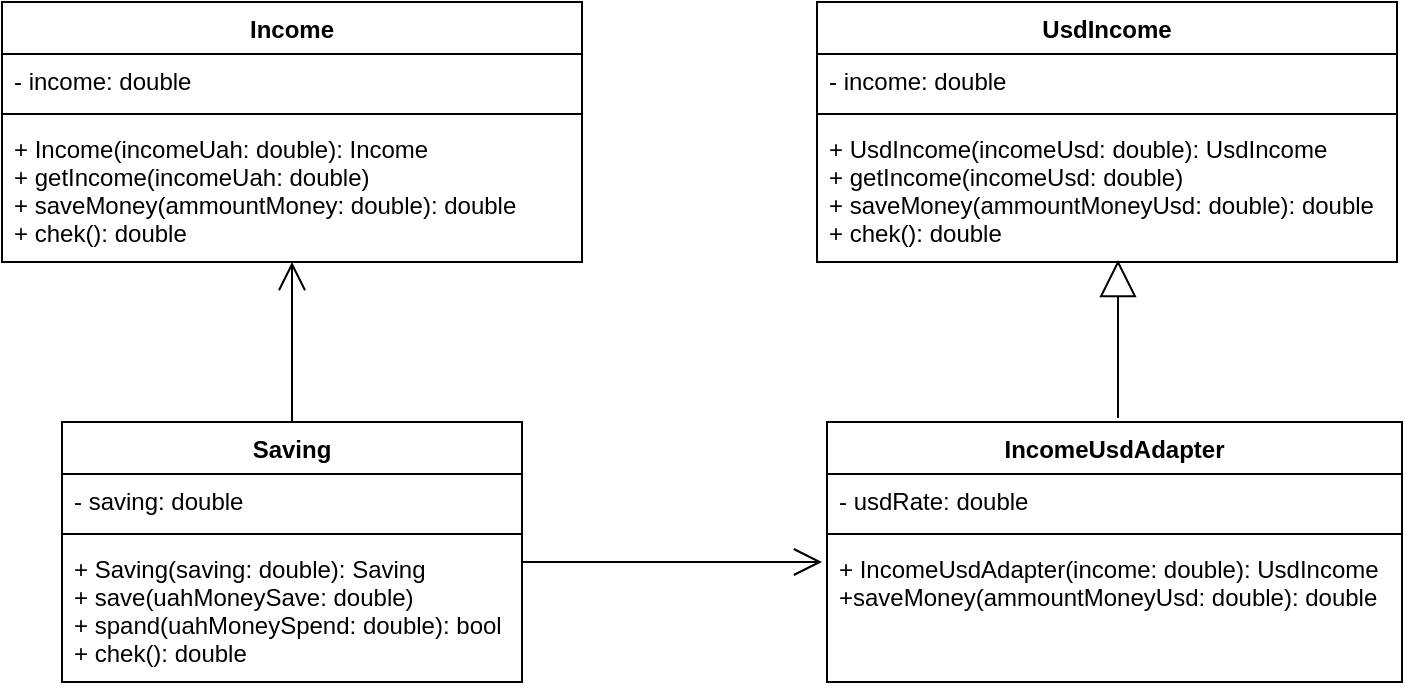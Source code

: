 <mxfile version="14.5.1" type="device"><diagram id="oHWj2prUeBsC0-b3w7Ig" name="Страница 1"><mxGraphModel dx="1182" dy="792" grid="1" gridSize="10" guides="1" tooltips="1" connect="1" arrows="1" fold="1" page="1" pageScale="1" pageWidth="827" pageHeight="1169" math="0" shadow="0"><root><mxCell id="0"/><mxCell id="1" parent="0"/><mxCell id="pIUA2_BnWm3YLGrTEZl3-1" value="Income" style="swimlane;fontStyle=1;align=center;verticalAlign=top;childLayout=stackLayout;horizontal=1;startSize=26;horizontalStack=0;resizeParent=1;resizeParentMax=0;resizeLast=0;collapsible=1;marginBottom=0;" vertex="1" parent="1"><mxGeometry x="80" y="350" width="290" height="130" as="geometry"/></mxCell><mxCell id="pIUA2_BnWm3YLGrTEZl3-2" value="- income: double" style="text;strokeColor=none;fillColor=none;align=left;verticalAlign=top;spacingLeft=4;spacingRight=4;overflow=hidden;rotatable=0;points=[[0,0.5],[1,0.5]];portConstraint=eastwest;" vertex="1" parent="pIUA2_BnWm3YLGrTEZl3-1"><mxGeometry y="26" width="290" height="26" as="geometry"/></mxCell><mxCell id="pIUA2_BnWm3YLGrTEZl3-3" value="" style="line;strokeWidth=1;fillColor=none;align=left;verticalAlign=middle;spacingTop=-1;spacingLeft=3;spacingRight=3;rotatable=0;labelPosition=right;points=[];portConstraint=eastwest;" vertex="1" parent="pIUA2_BnWm3YLGrTEZl3-1"><mxGeometry y="52" width="290" height="8" as="geometry"/></mxCell><mxCell id="pIUA2_BnWm3YLGrTEZl3-4" value="+ Income(incomeUah: double): Income&#10;+ getIncome(incomeUah: double)&#10;+ saveMoney(ammountMoney: double): double&#10;+ chek(): double" style="text;strokeColor=none;fillColor=none;align=left;verticalAlign=top;spacingLeft=4;spacingRight=4;overflow=hidden;rotatable=0;points=[[0,0.5],[1,0.5]];portConstraint=eastwest;" vertex="1" parent="pIUA2_BnWm3YLGrTEZl3-1"><mxGeometry y="60" width="290" height="70" as="geometry"/></mxCell><mxCell id="pIUA2_BnWm3YLGrTEZl3-9" value="Saving" style="swimlane;fontStyle=1;align=center;verticalAlign=top;childLayout=stackLayout;horizontal=1;startSize=26;horizontalStack=0;resizeParent=1;resizeParentMax=0;resizeLast=0;collapsible=1;marginBottom=0;" vertex="1" parent="1"><mxGeometry x="110" y="560" width="230" height="130" as="geometry"/></mxCell><mxCell id="pIUA2_BnWm3YLGrTEZl3-10" value="- saving: double" style="text;strokeColor=none;fillColor=none;align=left;verticalAlign=top;spacingLeft=4;spacingRight=4;overflow=hidden;rotatable=0;points=[[0,0.5],[1,0.5]];portConstraint=eastwest;" vertex="1" parent="pIUA2_BnWm3YLGrTEZl3-9"><mxGeometry y="26" width="230" height="26" as="geometry"/></mxCell><mxCell id="pIUA2_BnWm3YLGrTEZl3-11" value="" style="line;strokeWidth=1;fillColor=none;align=left;verticalAlign=middle;spacingTop=-1;spacingLeft=3;spacingRight=3;rotatable=0;labelPosition=right;points=[];portConstraint=eastwest;" vertex="1" parent="pIUA2_BnWm3YLGrTEZl3-9"><mxGeometry y="52" width="230" height="8" as="geometry"/></mxCell><mxCell id="pIUA2_BnWm3YLGrTEZl3-12" value="+ Saving(saving: double): Saving&#10;+ save(uahMoneySave: double)&#10;+ spand(uahMoneySpend: double): bool&#10;+ chek(): double" style="text;strokeColor=none;fillColor=none;align=left;verticalAlign=top;spacingLeft=4;spacingRight=4;overflow=hidden;rotatable=0;points=[[0,0.5],[1,0.5]];portConstraint=eastwest;" vertex="1" parent="pIUA2_BnWm3YLGrTEZl3-9"><mxGeometry y="60" width="230" height="70" as="geometry"/></mxCell><mxCell id="pIUA2_BnWm3YLGrTEZl3-13" value="IncomeUsdAdapter" style="swimlane;fontStyle=1;align=center;verticalAlign=top;childLayout=stackLayout;horizontal=1;startSize=26;horizontalStack=0;resizeParent=1;resizeParentMax=0;resizeLast=0;collapsible=1;marginBottom=0;" vertex="1" parent="1"><mxGeometry x="492.5" y="560" width="287.5" height="130" as="geometry"/></mxCell><mxCell id="pIUA2_BnWm3YLGrTEZl3-14" value="- usdRate: double" style="text;strokeColor=none;fillColor=none;align=left;verticalAlign=top;spacingLeft=4;spacingRight=4;overflow=hidden;rotatable=0;points=[[0,0.5],[1,0.5]];portConstraint=eastwest;" vertex="1" parent="pIUA2_BnWm3YLGrTEZl3-13"><mxGeometry y="26" width="287.5" height="26" as="geometry"/></mxCell><mxCell id="pIUA2_BnWm3YLGrTEZl3-15" value="" style="line;strokeWidth=1;fillColor=none;align=left;verticalAlign=middle;spacingTop=-1;spacingLeft=3;spacingRight=3;rotatable=0;labelPosition=right;points=[];portConstraint=eastwest;" vertex="1" parent="pIUA2_BnWm3YLGrTEZl3-13"><mxGeometry y="52" width="287.5" height="8" as="geometry"/></mxCell><mxCell id="pIUA2_BnWm3YLGrTEZl3-16" value="+ IncomeUsdAdapter(income: double): UsdIncome&#10;+saveMoney(ammountMoneyUsd: double): double" style="text;strokeColor=none;fillColor=none;align=left;verticalAlign=top;spacingLeft=4;spacingRight=4;overflow=hidden;rotatable=0;points=[[0,0.5],[1,0.5]];portConstraint=eastwest;" vertex="1" parent="pIUA2_BnWm3YLGrTEZl3-13"><mxGeometry y="60" width="287.5" height="70" as="geometry"/></mxCell><mxCell id="pIUA2_BnWm3YLGrTEZl3-17" value="UsdIncome" style="swimlane;fontStyle=1;align=center;verticalAlign=top;childLayout=stackLayout;horizontal=1;startSize=26;horizontalStack=0;resizeParent=1;resizeParentMax=0;resizeLast=0;collapsible=1;marginBottom=0;" vertex="1" parent="1"><mxGeometry x="487.5" y="350" width="290" height="130" as="geometry"/></mxCell><mxCell id="pIUA2_BnWm3YLGrTEZl3-18" value="- income: double" style="text;strokeColor=none;fillColor=none;align=left;verticalAlign=top;spacingLeft=4;spacingRight=4;overflow=hidden;rotatable=0;points=[[0,0.5],[1,0.5]];portConstraint=eastwest;" vertex="1" parent="pIUA2_BnWm3YLGrTEZl3-17"><mxGeometry y="26" width="290" height="26" as="geometry"/></mxCell><mxCell id="pIUA2_BnWm3YLGrTEZl3-19" value="" style="line;strokeWidth=1;fillColor=none;align=left;verticalAlign=middle;spacingTop=-1;spacingLeft=3;spacingRight=3;rotatable=0;labelPosition=right;points=[];portConstraint=eastwest;" vertex="1" parent="pIUA2_BnWm3YLGrTEZl3-17"><mxGeometry y="52" width="290" height="8" as="geometry"/></mxCell><mxCell id="pIUA2_BnWm3YLGrTEZl3-20" value="+ UsdIncome(incomeUsd: double): UsdIncome&#10;+ getIncome(incomeUsd: double)&#10;+ saveMoney(ammountMoneyUsd: double): double&#10;+ chek(): double" style="text;strokeColor=none;fillColor=none;align=left;verticalAlign=top;spacingLeft=4;spacingRight=4;overflow=hidden;rotatable=0;points=[[0,0.5],[1,0.5]];portConstraint=eastwest;" vertex="1" parent="pIUA2_BnWm3YLGrTEZl3-17"><mxGeometry y="60" width="290" height="70" as="geometry"/></mxCell><mxCell id="pIUA2_BnWm3YLGrTEZl3-21" value="" style="endArrow=block;endSize=16;endFill=0;html=1;" edge="1" parent="1"><mxGeometry width="160" relative="1" as="geometry"><mxPoint x="638" y="558" as="sourcePoint"/><mxPoint x="638" y="479" as="targetPoint"/></mxGeometry></mxCell><mxCell id="pIUA2_BnWm3YLGrTEZl3-22" value="" style="endArrow=open;endFill=1;endSize=12;html=1;exitX=0.5;exitY=0;exitDx=0;exitDy=0;" edge="1" parent="1" source="pIUA2_BnWm3YLGrTEZl3-9"><mxGeometry width="160" relative="1" as="geometry"><mxPoint x="140" y="520" as="sourcePoint"/><mxPoint x="225" y="480" as="targetPoint"/></mxGeometry></mxCell><mxCell id="pIUA2_BnWm3YLGrTEZl3-23" value="" style="endArrow=open;endFill=1;endSize=12;html=1;" edge="1" parent="1"><mxGeometry width="160" relative="1" as="geometry"><mxPoint x="340" y="630" as="sourcePoint"/><mxPoint x="490" y="630" as="targetPoint"/></mxGeometry></mxCell></root></mxGraphModel></diagram></mxfile>